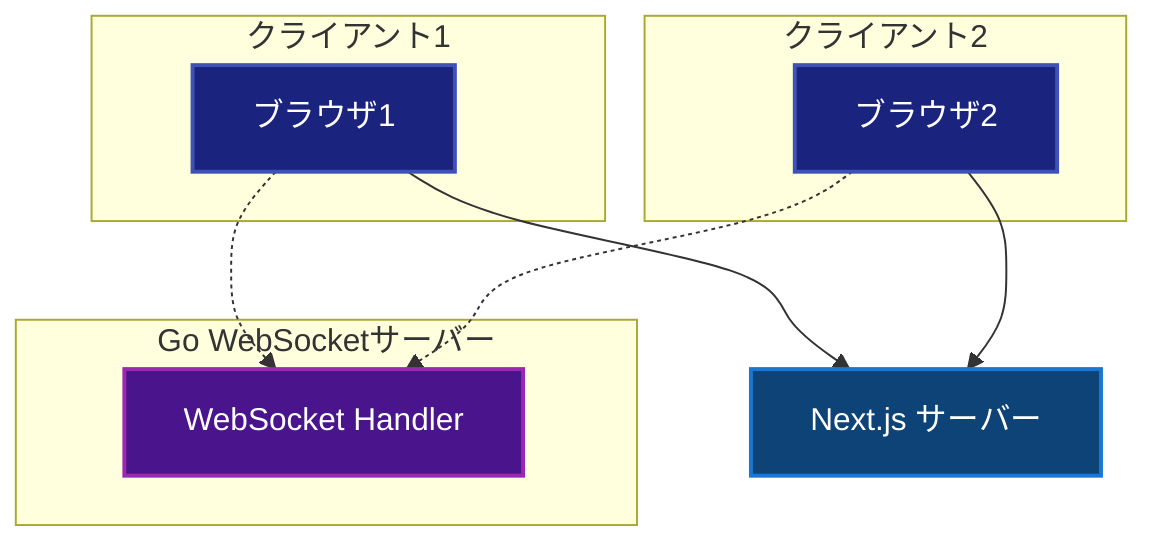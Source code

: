 graph TB
    %% クライアント1
    subgraph "クライアント1"
        Browser1[ブラウザ1]
    end

    %% クライアント2
    subgraph "クライアント2"
        Browser2[ブラウザ2]
    end

    %% フロントエンド
    NextJS[Next.js サーバー]

    %% サーバー
    subgraph "Go WebSocketサーバー"
        WSHandler[WebSocket Handler]
    end

    %% 接続
    Browser1 --> NextJS
    Browser2 --> NextJS
    Browser1 -.-> WSHandler
    Browser2 -.-> WSHandler

    %% スタイル
    classDef client fill:#1a237e,stroke:#3f51b5,stroke-width:2px,color:#fff
    classDef frontend fill:#0d4377,stroke:#1976d2,stroke-width:2px,color:#fff
    classDef server fill:#4a148c,stroke:#9c27b0,stroke-width:2px,color:#fff

    class Browser1,Browser2 client
    class NextJS frontend
    class WSHandler server